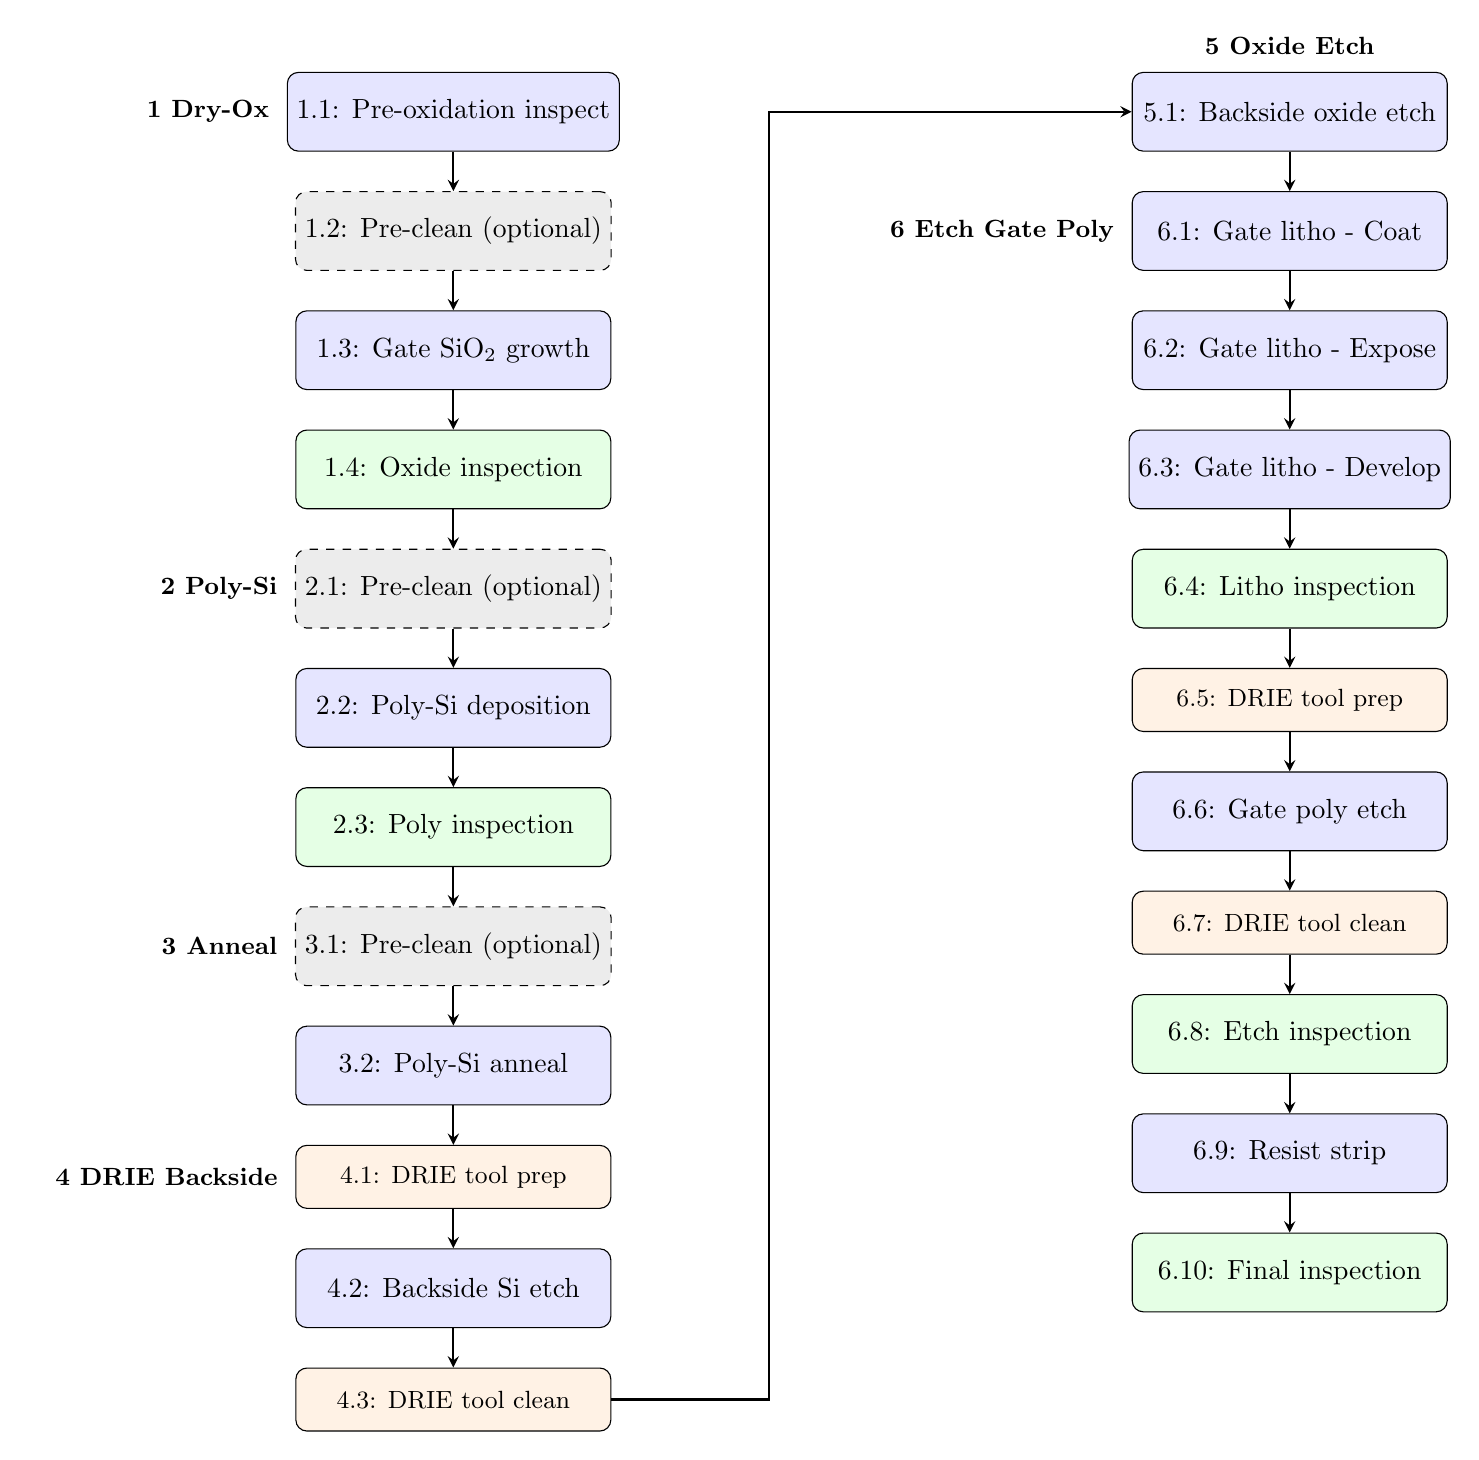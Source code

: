 \usetikzlibrary{shapes.geometric, arrows, positioning, calc}

\tikzset{
    process/.style = {rectangle, rounded corners,
        minimum width=4cm, minimum height=1cm,
        text centered, draw=black, fill=blue!10},
    optional/.style = {rectangle, rounded corners,
        minimum width=4cm, minimum height=1cm,
        text centered, draw=black, fill=gray!15, dashed},
    inspection/.style = {rectangle, rounded corners,
        minimum width=4cm, minimum height=1cm,
        text centered, draw=black, fill=green!10},
    toolprep/.style = {rectangle, rounded corners,
        minimum width=4cm, minimum height=0.8cm,
        text centered, draw=black, fill=orange!10, font=\small},
    arrow/.style = {thick,->,>=stealth}
}
\begin{tikzpicture}[node distance=0.5cm]

% ========== COLUMN 1 ==========
% Dry-Ox Group
\node (step1) [process] {1.1: Pre-oxidation inspect};
\node (step1a) [optional, below=of step1] {1.2: Pre-clean (optional)};
\node (step2) [process, below=of step1a] {1.3: Gate SiO\textsubscript{2} growth};
\node (step2a) [inspection, below=of step2] {1.4: Oxide inspection};

% Poly-Si Group
\node (step3a) [optional, below=of step2a] {2.1: Pre-clean (optional)};
\node (step3) [process, below=of step3a] {2.2: Poly-Si deposition};
\node (step3b) [inspection, below=of step3] {2.3: Poly inspection};

% Anneal Group
\node (step4a) [optional, below=of step3b] {3.1: Pre-clean (optional)};
\node (step4) [process, below=of step4a] {3.2: Poly-Si anneal};

% DRIE Backside Group
\node (step5) [toolprep, below=of step4] {4.1: DRIE tool prep};
\node (step6) [process, below=of step5] {4.2: Backside Si etch};
\node (step6a) [toolprep, below=of step6] {4.3: DRIE tool clean};

% Group Labels for Column 1
\node[left=0.1cm of step1, font=\bfseries\small] {1 Dry-Ox};
\node[left=0.1cm of step3a, font=\bfseries\small] {2 Poly-Si};
\node[left=0.1cm of step4a, font=\bfseries\small] {3 Anneal};
\node[left=0.1cm of step5, font=\bfseries\small] {4 DRIE Backside};


% ========== COLUMN 2 ==========
% Start Column 2 to the right of Column 1
% Etch Gate Poly Group
\node (step7) [process, right=6.5cm of step1] {5.1: Backside oxide etch};
\node (step8) [process, below=of step7] {6.1: Gate litho - Coat};
\node (step9) [process, below=of step8] {6.2: Gate litho - Expose};
\node (step10) [process, below=of step9] {6.3: Gate litho - Develop};
\node (step10a) [inspection, below=of step10] {6.4: Litho inspection};
\node (step11) [toolprep, below=of step10a] {6.5: DRIE tool prep};
\node (step12) [process, below=of step11] {6.6: Gate poly etch};
\node (step12a) [toolprep, below=of step12] {6.7: DRIE tool clean};
\node (step13) [inspection, below=of step12a] {6.8: Etch inspection};
\node (step14) [process, below=of step13] {6.9: Resist strip};
\node (step14a) [inspection, below=of step14] {6.10: Final inspection};

% Metallization Group
%\node (step15) [process, below=of step14a] {7.1: Metal litho - Coat};
%\node (step16) [process, below=of step15] {7.2: Metal litho - Expose};
%\node (step17) [process, below=of step16] {7.3: Metal litho - Develop};
%\node (step17a) [inspection, below=of step17] {7.4: Litho inspection};
%\node (step18) [process, below=of step17a] {7.5: Metal dep. (Ti/Al)};
%\node (step19) [process, below=of step18] {7.6: Lift-off};
%\node (step19a) [inspection, below=of step19] {7.7: Post-lift-off inspect};
%\node (step20) [process, below=of step19a] {7.8: Contact anneal};

% Group Labels for Column 2
\node[above=0.1cm of step7, font=\bfseries\small] {5 Oxide Etch};
\node[left=0.1cm of step8, font=\bfseries\small] {6 Etch Gate Poly};
%\node[above=0.1cm of step15, font=\bfseries\small] {Metallization};

% ========== ARROWS ==========
% Arrows in Column 1
\draw [arrow] (step1) -- (step1a);
\draw [arrow] (step1a) -- (step2);
\draw [arrow] (step2) -- (step2a);
\draw [arrow] (step2a) -- (step3a);
\draw [arrow] (step3a) -- (step3);
\draw [arrow] (step3) -- (step3b);
\draw [arrow] (step3b) -- (step4a);
\draw [arrow] (step4a) -- (step4);
\draw [arrow] (step4) -- (step5);
\draw [arrow] (step5) -- (step6);
\draw [arrow] (step6) -- (step6a);
%\draw [arrow] (step6a) -- (step7);

% Arrows in Column 2
\draw [arrow] (step7) -- (step8);
\draw [arrow] (step8) -- (step9);
\draw [arrow] (step9) -- (step10);
\draw [arrow] (step10) -- (step10a);
\draw [arrow] (step10a) -- (step11);
\draw [arrow] (step11) -- (step12);
\draw [arrow] (step12) -- (step12a);
\draw [arrow] (step12a) -- (step13);
\draw [arrow] (step13) -- (step14);
\draw [arrow] (step14) -- (step14a);
%\draw [arrow] (step14a) -- (step15);
%\draw [arrow] (step15) -- (step16);
%\draw [arrow] (step16) -- (step17);
%\draw [arrow] (step17) -- (step17a);
%\draw [arrow] (step17a) -- (step18);
%\draw [arrow] (step18) -- (step19);
%\draw [arrow] (step19) -- (step19a);
%\draw [arrow] (step19a) -- (step20);

% ========== CONNECTING ARROW ==========
% Draw an arrow from the last node in Column 1 to the first node in Column 2
%\draw [arrow] (step7.east) -- ++(1.5, 0) -- ++(0, 12) -- ($(step8.west) + (0, 0)$); 
% The ($(step8.west) + (0, 0)$) part is a precise coordinate calculation using the TikZ 'calc' library (implicitly loaded by positioning).

% Alternatively, a simpler connecting arrow without the calc library:
 %\draw [arrow] (step7.east) -- ++(2,0) |- (step8.west); 
 \draw [arrow] (step6a.east) -- ++(2,0) |- (step7.west); 
% This creates a right-angle connector. The '++(2,0)' moves right, '|-' means vertical then horizontal line to (step8.west).

\end{tikzpicture}
